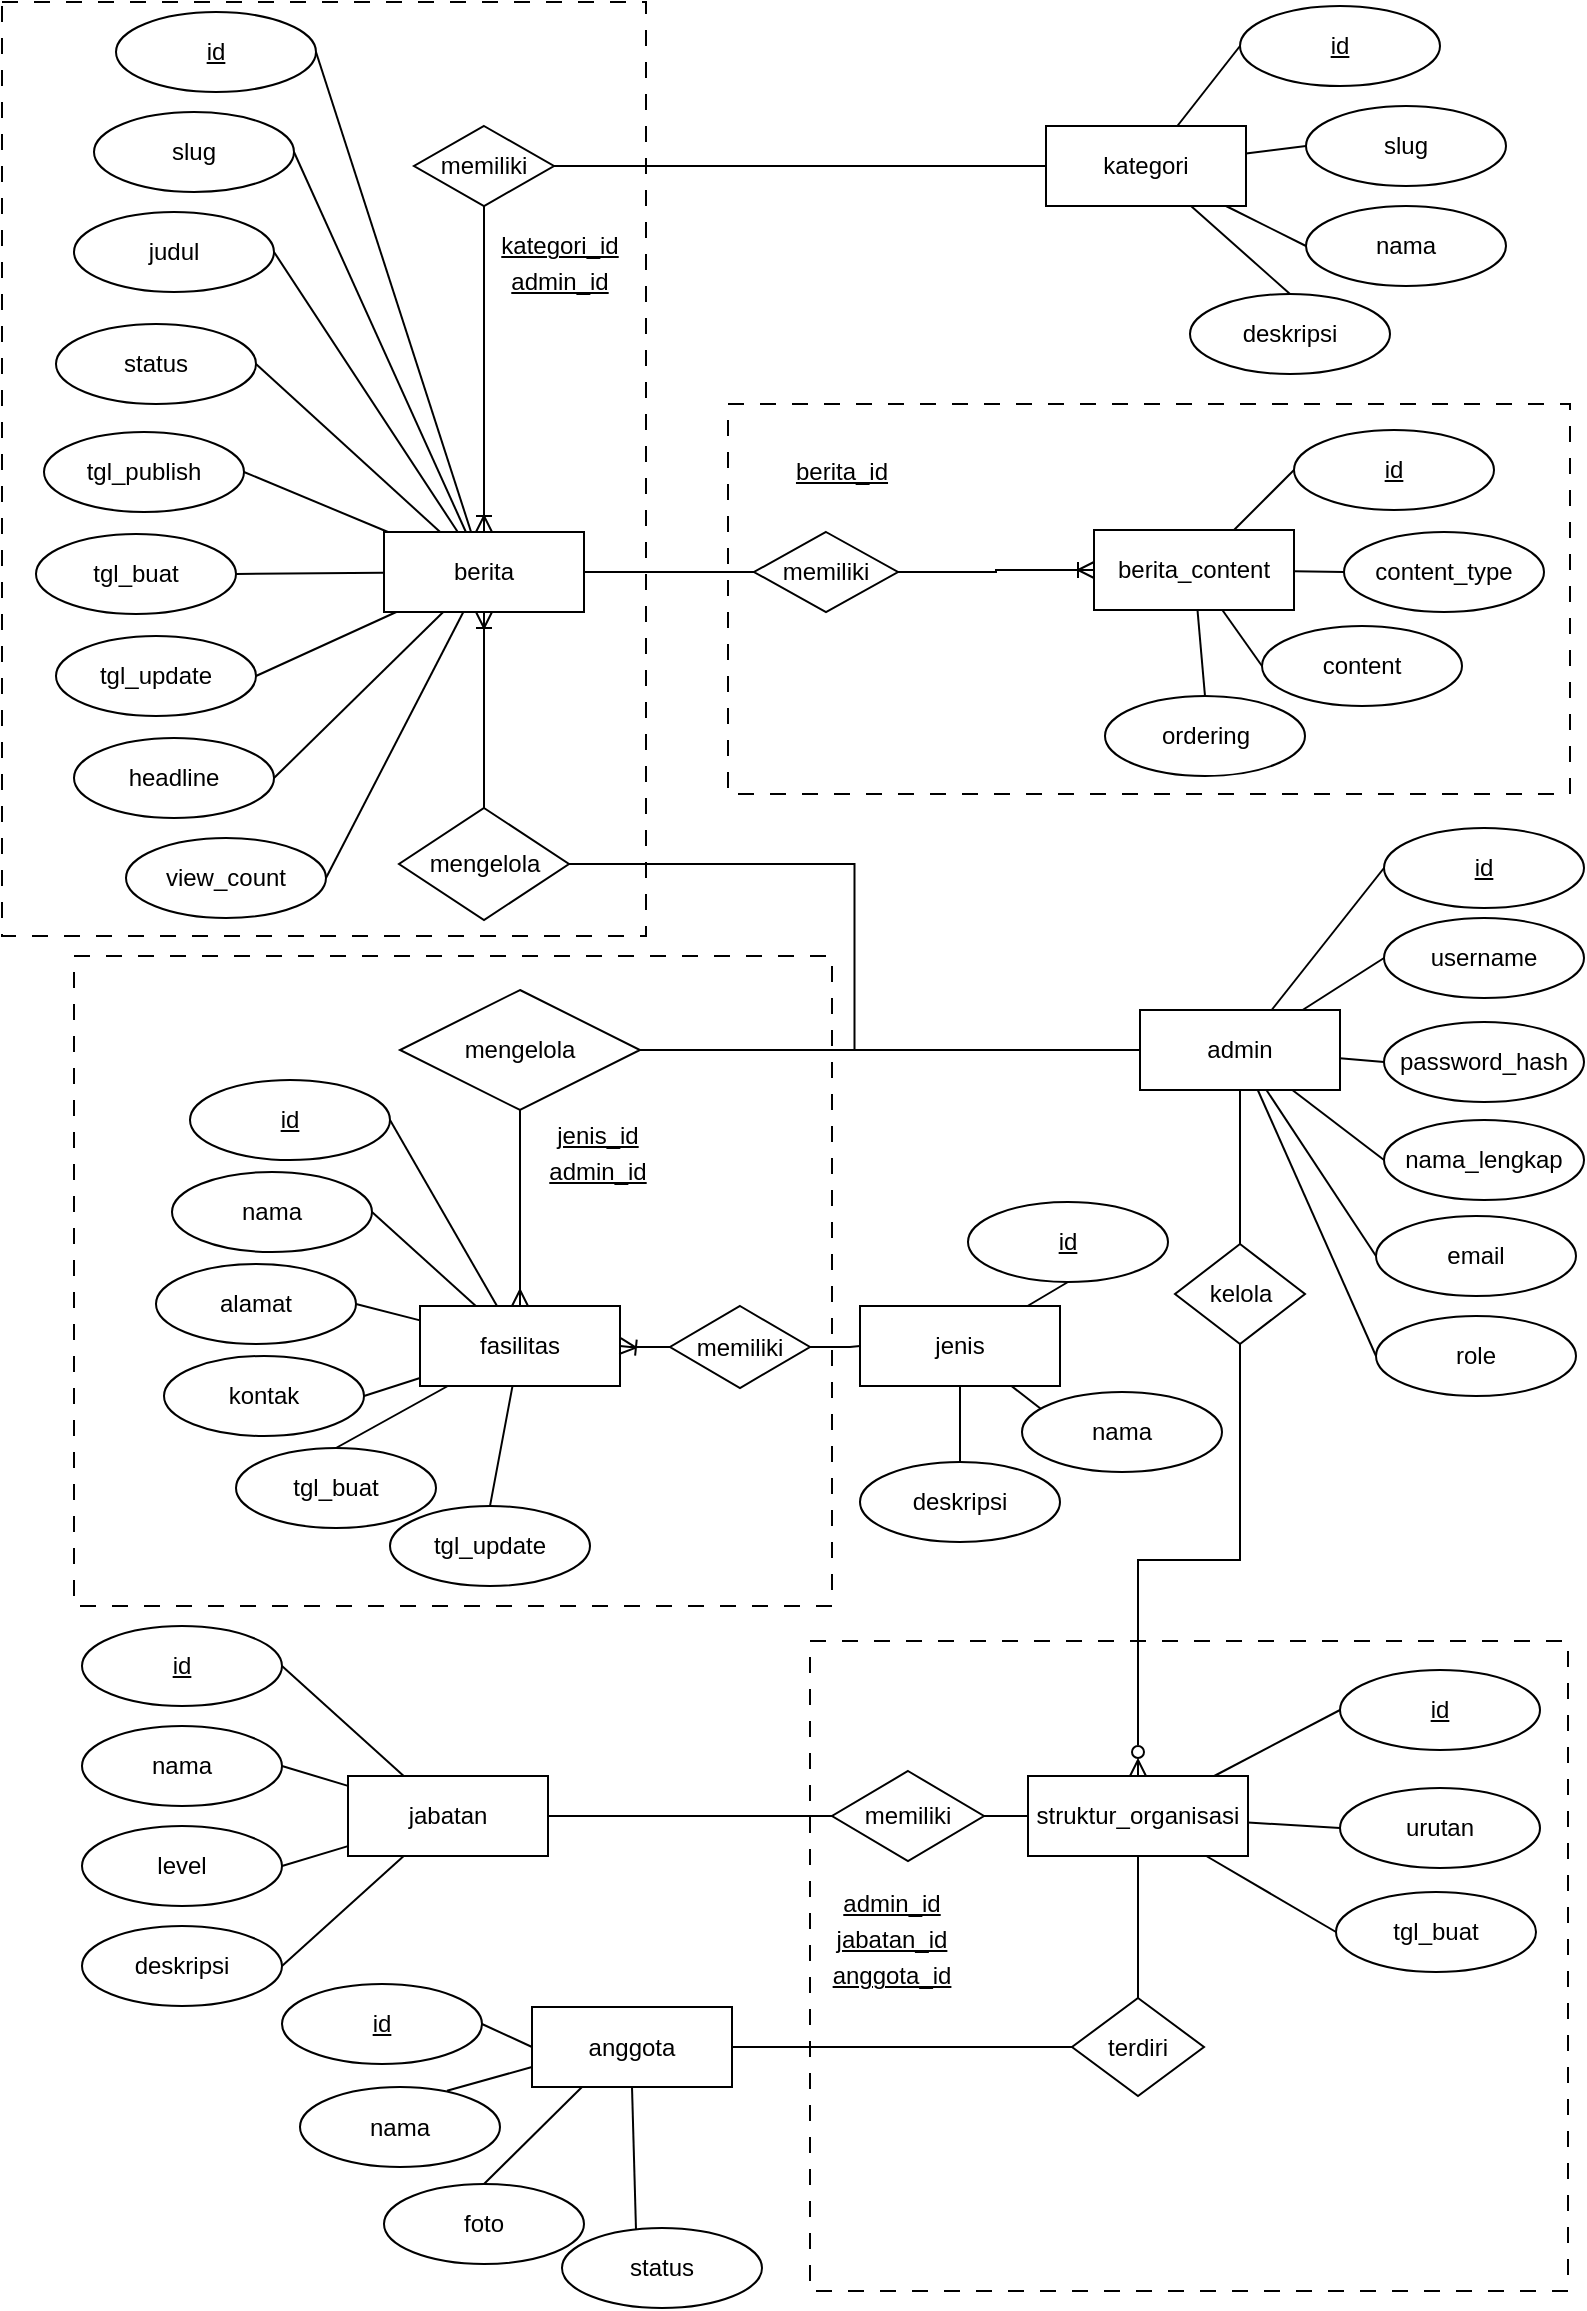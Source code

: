 <mxfile version="27.0.9" pages="2">
  <diagram name="Page-1" id="HfqJbh7zTrc97iKDITrh">
    <mxGraphModel dx="1310" dy="1110" grid="0" gridSize="10" guides="1" tooltips="1" connect="1" arrows="1" fold="1" page="1" pageScale="1" pageWidth="827" pageHeight="1169" math="0" shadow="0">
      <root>
        <mxCell id="0" />
        <mxCell id="1" parent="0" />
        <mxCell id="0Z9eyjkZS2GfB7_4EWgR-13" value="" style="rounded=0;whiteSpace=wrap;html=1;fillColor=none;dashed=1;dashPattern=8 8;" parent="1" vertex="1">
          <mxGeometry x="430" y="828.5" width="379" height="325" as="geometry" />
        </mxCell>
        <mxCell id="0Z9eyjkZS2GfB7_4EWgR-7" value="" style="rounded=0;whiteSpace=wrap;html=1;fillColor=none;dashed=1;dashPattern=8 8;" parent="1" vertex="1">
          <mxGeometry x="62" y="486" width="379" height="325" as="geometry" />
        </mxCell>
        <mxCell id="0Z9eyjkZS2GfB7_4EWgR-5" value="" style="rounded=0;whiteSpace=wrap;html=1;fillColor=none;dashed=1;dashPattern=8 8;" parent="1" vertex="1">
          <mxGeometry x="389" y="210" width="421" height="195" as="geometry" />
        </mxCell>
        <mxCell id="0Z9eyjkZS2GfB7_4EWgR-2" value="" style="rounded=0;whiteSpace=wrap;html=1;fillColor=none;dashed=1;dashPattern=8 8;" parent="1" vertex="1">
          <mxGeometry x="26" y="9" width="322" height="467" as="geometry" />
        </mxCell>
        <mxCell id="LQWxjqNii8tepJukqKg5-156" style="edgeStyle=orthogonalEdgeStyle;rounded=0;orthogonalLoop=1;jettySize=auto;html=1;entryX=0;entryY=0.5;entryDx=0;entryDy=0;endArrow=none;endFill=0;startFill=0;" parent="1" source="LQWxjqNii8tepJukqKg5-158" target="LQWxjqNii8tepJukqKg5-1" edge="1">
          <mxGeometry relative="1" as="geometry">
            <mxPoint x="430" y="703" as="targetPoint" />
          </mxGeometry>
        </mxCell>
        <mxCell id="LQWxjqNii8tepJukqKg5-18" style="rounded=0;orthogonalLoop=1;jettySize=auto;html=1;entryX=0;entryY=0.5;entryDx=0;entryDy=0;endArrow=none;startFill=0;" parent="1" source="LQWxjqNii8tepJukqKg5-1" target="LQWxjqNii8tepJukqKg5-11" edge="1">
          <mxGeometry relative="1" as="geometry" />
        </mxCell>
        <mxCell id="LQWxjqNii8tepJukqKg5-19" style="rounded=0;orthogonalLoop=1;jettySize=auto;html=1;entryX=0;entryY=0.5;entryDx=0;entryDy=0;endArrow=none;startFill=0;" parent="1" source="LQWxjqNii8tepJukqKg5-1" target="LQWxjqNii8tepJukqKg5-13" edge="1">
          <mxGeometry relative="1" as="geometry" />
        </mxCell>
        <mxCell id="LQWxjqNii8tepJukqKg5-21" style="rounded=0;orthogonalLoop=1;jettySize=auto;html=1;entryX=0;entryY=0.5;entryDx=0;entryDy=0;endArrow=none;startFill=0;" parent="1" source="LQWxjqNii8tepJukqKg5-1" target="LQWxjqNii8tepJukqKg5-14" edge="1">
          <mxGeometry relative="1" as="geometry" />
        </mxCell>
        <mxCell id="LQWxjqNii8tepJukqKg5-22" style="rounded=0;orthogonalLoop=1;jettySize=auto;html=1;entryX=0;entryY=0.5;entryDx=0;entryDy=0;endArrow=none;startFill=0;" parent="1" source="LQWxjqNii8tepJukqKg5-1" target="LQWxjqNii8tepJukqKg5-15" edge="1">
          <mxGeometry relative="1" as="geometry" />
        </mxCell>
        <mxCell id="LQWxjqNii8tepJukqKg5-23" style="rounded=0;orthogonalLoop=1;jettySize=auto;html=1;entryX=0;entryY=0.5;entryDx=0;entryDy=0;endArrow=none;startFill=0;" parent="1" source="LQWxjqNii8tepJukqKg5-1" target="LQWxjqNii8tepJukqKg5-16" edge="1">
          <mxGeometry relative="1" as="geometry" />
        </mxCell>
        <mxCell id="LQWxjqNii8tepJukqKg5-24" style="rounded=0;orthogonalLoop=1;jettySize=auto;html=1;entryX=0;entryY=0.5;entryDx=0;entryDy=0;endArrow=none;startFill=0;" parent="1" source="LQWxjqNii8tepJukqKg5-1" target="LQWxjqNii8tepJukqKg5-17" edge="1">
          <mxGeometry relative="1" as="geometry" />
        </mxCell>
        <mxCell id="LQWxjqNii8tepJukqKg5-1" value="admin" style="whiteSpace=wrap;html=1;align=center;" parent="1" vertex="1">
          <mxGeometry x="595" y="513" width="100" height="40" as="geometry" />
        </mxCell>
        <mxCell id="LQWxjqNii8tepJukqKg5-31" style="rounded=0;orthogonalLoop=1;jettySize=auto;html=1;entryX=1;entryY=0.5;entryDx=0;entryDy=0;endArrow=none;startFill=0;exitX=0;exitY=0.5;exitDx=0;exitDy=0;" parent="1" source="LQWxjqNii8tepJukqKg5-2" target="LQWxjqNii8tepJukqKg5-25" edge="1">
          <mxGeometry relative="1" as="geometry">
            <mxPoint x="393.308" y="1025" as="sourcePoint" />
          </mxGeometry>
        </mxCell>
        <mxCell id="LQWxjqNii8tepJukqKg5-32" style="rounded=0;orthogonalLoop=1;jettySize=auto;html=1;endArrow=none;startFill=0;exitX=0;exitY=0.75;exitDx=0;exitDy=0;entryX=0.735;entryY=0.046;entryDx=0;entryDy=0;entryPerimeter=0;" parent="1" source="LQWxjqNii8tepJukqKg5-2" target="LQWxjqNii8tepJukqKg5-26" edge="1">
          <mxGeometry relative="1" as="geometry">
            <mxPoint x="375" y="1038.902" as="sourcePoint" />
            <mxPoint x="284" y="1074" as="targetPoint" />
          </mxGeometry>
        </mxCell>
        <mxCell id="LQWxjqNii8tepJukqKg5-34" style="rounded=0;orthogonalLoop=1;jettySize=auto;html=1;entryX=0.37;entryY=0.021;entryDx=0;entryDy=0;endArrow=none;startFill=0;exitX=0.5;exitY=1;exitDx=0;exitDy=0;entryPerimeter=0;" parent="1" source="LQWxjqNii8tepJukqKg5-2" target="LQWxjqNii8tepJukqKg5-28" edge="1">
          <mxGeometry relative="1" as="geometry">
            <mxPoint x="399.483" y="1065" as="sourcePoint" />
          </mxGeometry>
        </mxCell>
        <mxCell id="LQWxjqNii8tepJukqKg5-167" style="rounded=0;orthogonalLoop=1;jettySize=auto;html=1;entryX=0.5;entryY=0;entryDx=0;entryDy=0;endArrow=none;startFill=0;exitX=0.25;exitY=1;exitDx=0;exitDy=0;" parent="1" source="LQWxjqNii8tepJukqKg5-2" target="LQWxjqNii8tepJukqKg5-27" edge="1">
          <mxGeometry relative="1" as="geometry" />
        </mxCell>
        <mxCell id="LQWxjqNii8tepJukqKg5-2" value="anggota" style="whiteSpace=wrap;html=1;align=center;" parent="1" vertex="1">
          <mxGeometry x="291" y="1011.5" width="100" height="40" as="geometry" />
        </mxCell>
        <mxCell id="LQWxjqNii8tepJukqKg5-47" style="rounded=0;orthogonalLoop=1;jettySize=auto;html=1;entryX=1;entryY=0.5;entryDx=0;entryDy=0;endArrow=none;startFill=0;" parent="1" source="LQWxjqNii8tepJukqKg5-3" target="LQWxjqNii8tepJukqKg5-35" edge="1">
          <mxGeometry relative="1" as="geometry" />
        </mxCell>
        <mxCell id="LQWxjqNii8tepJukqKg5-48" style="rounded=0;orthogonalLoop=1;jettySize=auto;html=1;entryX=1;entryY=0.5;entryDx=0;entryDy=0;endArrow=none;startFill=0;" parent="1" source="LQWxjqNii8tepJukqKg5-3" target="LQWxjqNii8tepJukqKg5-36" edge="1">
          <mxGeometry relative="1" as="geometry" />
        </mxCell>
        <mxCell id="LQWxjqNii8tepJukqKg5-49" style="rounded=0;orthogonalLoop=1;jettySize=auto;html=1;entryX=1;entryY=0.5;entryDx=0;entryDy=0;endArrow=none;startFill=0;" parent="1" source="LQWxjqNii8tepJukqKg5-3" target="LQWxjqNii8tepJukqKg5-37" edge="1">
          <mxGeometry relative="1" as="geometry" />
        </mxCell>
        <mxCell id="LQWxjqNii8tepJukqKg5-52" style="rounded=0;orthogonalLoop=1;jettySize=auto;html=1;entryX=1;entryY=0.5;entryDx=0;entryDy=0;endArrow=none;startFill=0;" parent="1" source="LQWxjqNii8tepJukqKg5-3" target="LQWxjqNii8tepJukqKg5-40" edge="1">
          <mxGeometry relative="1" as="geometry" />
        </mxCell>
        <mxCell id="LQWxjqNii8tepJukqKg5-53" style="rounded=0;orthogonalLoop=1;jettySize=auto;html=1;entryX=1;entryY=0.5;entryDx=0;entryDy=0;endArrow=none;startFill=0;" parent="1" source="LQWxjqNii8tepJukqKg5-3" target="LQWxjqNii8tepJukqKg5-41" edge="1">
          <mxGeometry relative="1" as="geometry" />
        </mxCell>
        <mxCell id="LQWxjqNii8tepJukqKg5-54" style="rounded=0;orthogonalLoop=1;jettySize=auto;html=1;entryX=1;entryY=0.5;entryDx=0;entryDy=0;endArrow=none;startFill=0;" parent="1" source="LQWxjqNii8tepJukqKg5-3" target="LQWxjqNii8tepJukqKg5-42" edge="1">
          <mxGeometry relative="1" as="geometry" />
        </mxCell>
        <mxCell id="LQWxjqNii8tepJukqKg5-55" style="rounded=0;orthogonalLoop=1;jettySize=auto;html=1;entryX=1;entryY=0.5;entryDx=0;entryDy=0;endArrow=none;startFill=0;" parent="1" source="LQWxjqNii8tepJukqKg5-3" target="LQWxjqNii8tepJukqKg5-43" edge="1">
          <mxGeometry relative="1" as="geometry" />
        </mxCell>
        <mxCell id="LQWxjqNii8tepJukqKg5-56" style="rounded=0;orthogonalLoop=1;jettySize=auto;html=1;entryX=1;entryY=0.5;entryDx=0;entryDy=0;endArrow=none;startFill=0;" parent="1" source="LQWxjqNii8tepJukqKg5-3" target="LQWxjqNii8tepJukqKg5-44" edge="1">
          <mxGeometry relative="1" as="geometry" />
        </mxCell>
        <mxCell id="LQWxjqNii8tepJukqKg5-57" style="rounded=0;orthogonalLoop=1;jettySize=auto;html=1;entryX=1;entryY=0.5;entryDx=0;entryDy=0;endArrow=none;startFill=0;" parent="1" source="LQWxjqNii8tepJukqKg5-3" target="LQWxjqNii8tepJukqKg5-45" edge="1">
          <mxGeometry relative="1" as="geometry" />
        </mxCell>
        <mxCell id="LQWxjqNii8tepJukqKg5-134" style="edgeStyle=orthogonalEdgeStyle;rounded=0;orthogonalLoop=1;jettySize=auto;html=1;entryX=0;entryY=0.5;entryDx=0;entryDy=0;startArrow=none;startFill=0;endArrow=none;" parent="1" source="LQWxjqNii8tepJukqKg5-3" target="LQWxjqNii8tepJukqKg5-133" edge="1">
          <mxGeometry relative="1" as="geometry" />
        </mxCell>
        <mxCell id="LQWxjqNii8tepJukqKg5-3" value="berita" style="whiteSpace=wrap;html=1;align=center;" parent="1" vertex="1">
          <mxGeometry x="217" y="274" width="100" height="40" as="geometry" />
        </mxCell>
        <mxCell id="LQWxjqNii8tepJukqKg5-63" style="rounded=0;orthogonalLoop=1;jettySize=auto;html=1;entryX=0;entryY=0.5;entryDx=0;entryDy=0;endArrow=none;startFill=0;" parent="1" source="LQWxjqNii8tepJukqKg5-4" target="LQWxjqNii8tepJukqKg5-58" edge="1">
          <mxGeometry relative="1" as="geometry" />
        </mxCell>
        <mxCell id="LQWxjqNii8tepJukqKg5-65" style="rounded=0;orthogonalLoop=1;jettySize=auto;html=1;entryX=0;entryY=0.5;entryDx=0;entryDy=0;endArrow=none;startFill=0;" parent="1" source="LQWxjqNii8tepJukqKg5-4" target="LQWxjqNii8tepJukqKg5-60" edge="1">
          <mxGeometry relative="1" as="geometry" />
        </mxCell>
        <mxCell id="LQWxjqNii8tepJukqKg5-66" style="rounded=0;orthogonalLoop=1;jettySize=auto;html=1;entryX=0;entryY=0.5;entryDx=0;entryDy=0;endArrow=none;startFill=0;" parent="1" source="LQWxjqNii8tepJukqKg5-4" target="LQWxjqNii8tepJukqKg5-61" edge="1">
          <mxGeometry relative="1" as="geometry" />
        </mxCell>
        <mxCell id="LQWxjqNii8tepJukqKg5-67" style="rounded=0;orthogonalLoop=1;jettySize=auto;html=1;entryX=0.5;entryY=0;entryDx=0;entryDy=0;endArrow=none;startFill=0;" parent="1" source="LQWxjqNii8tepJukqKg5-4" target="LQWxjqNii8tepJukqKg5-62" edge="1">
          <mxGeometry relative="1" as="geometry" />
        </mxCell>
        <mxCell id="LQWxjqNii8tepJukqKg5-4" value="berita_content" style="whiteSpace=wrap;html=1;align=center;" parent="1" vertex="1">
          <mxGeometry x="572" y="273" width="100" height="40" as="geometry" />
        </mxCell>
        <mxCell id="LQWxjqNii8tepJukqKg5-102" style="rounded=0;orthogonalLoop=1;jettySize=auto;html=1;entryX=1;entryY=0.5;entryDx=0;entryDy=0;endArrow=none;startFill=0;" parent="1" source="LQWxjqNii8tepJukqKg5-5" target="LQWxjqNii8tepJukqKg5-69" edge="1">
          <mxGeometry relative="1" as="geometry" />
        </mxCell>
        <mxCell id="LQWxjqNii8tepJukqKg5-103" style="rounded=0;orthogonalLoop=1;jettySize=auto;html=1;entryX=1;entryY=0.5;entryDx=0;entryDy=0;endArrow=none;startFill=0;" parent="1" source="LQWxjqNii8tepJukqKg5-5" target="LQWxjqNii8tepJukqKg5-70" edge="1">
          <mxGeometry relative="1" as="geometry" />
        </mxCell>
        <mxCell id="LQWxjqNii8tepJukqKg5-105" style="rounded=0;orthogonalLoop=1;jettySize=auto;html=1;entryX=1;entryY=0.5;entryDx=0;entryDy=0;endArrow=none;startFill=0;" parent="1" source="LQWxjqNii8tepJukqKg5-5" target="LQWxjqNii8tepJukqKg5-72" edge="1">
          <mxGeometry relative="1" as="geometry" />
        </mxCell>
        <mxCell id="LQWxjqNii8tepJukqKg5-106" style="rounded=0;orthogonalLoop=1;jettySize=auto;html=1;entryX=1;entryY=0.5;entryDx=0;entryDy=0;endArrow=none;startFill=0;" parent="1" source="LQWxjqNii8tepJukqKg5-5" target="LQWxjqNii8tepJukqKg5-73" edge="1">
          <mxGeometry relative="1" as="geometry" />
        </mxCell>
        <mxCell id="LQWxjqNii8tepJukqKg5-108" style="rounded=0;orthogonalLoop=1;jettySize=auto;html=1;entryX=0.5;entryY=0;entryDx=0;entryDy=0;endArrow=none;startFill=0;" parent="1" source="LQWxjqNii8tepJukqKg5-5" target="LQWxjqNii8tepJukqKg5-75" edge="1">
          <mxGeometry relative="1" as="geometry" />
        </mxCell>
        <mxCell id="LQWxjqNii8tepJukqKg5-109" style="rounded=0;orthogonalLoop=1;jettySize=auto;html=1;entryX=0.5;entryY=0;entryDx=0;entryDy=0;endArrow=none;startFill=0;" parent="1" source="LQWxjqNii8tepJukqKg5-5" target="LQWxjqNii8tepJukqKg5-76" edge="1">
          <mxGeometry relative="1" as="geometry" />
        </mxCell>
        <mxCell id="LQWxjqNii8tepJukqKg5-5" value="fasilitas" style="whiteSpace=wrap;html=1;align=center;" parent="1" vertex="1">
          <mxGeometry x="235" y="661" width="100" height="40" as="geometry" />
        </mxCell>
        <mxCell id="LQWxjqNii8tepJukqKg5-110" style="rounded=0;orthogonalLoop=1;jettySize=auto;html=1;entryX=1;entryY=0.5;entryDx=0;entryDy=0;endArrow=none;startFill=0;" parent="1" source="LQWxjqNii8tepJukqKg5-6" target="LQWxjqNii8tepJukqKg5-77" edge="1">
          <mxGeometry relative="1" as="geometry" />
        </mxCell>
        <mxCell id="LQWxjqNii8tepJukqKg5-111" style="rounded=0;orthogonalLoop=1;jettySize=auto;html=1;entryX=1;entryY=0.5;entryDx=0;entryDy=0;endArrow=none;startFill=0;" parent="1" source="LQWxjqNii8tepJukqKg5-6" target="LQWxjqNii8tepJukqKg5-78" edge="1">
          <mxGeometry relative="1" as="geometry" />
        </mxCell>
        <mxCell id="LQWxjqNii8tepJukqKg5-112" style="rounded=0;orthogonalLoop=1;jettySize=auto;html=1;entryX=1;entryY=0.5;entryDx=0;entryDy=0;endArrow=none;startFill=0;" parent="1" source="LQWxjqNii8tepJukqKg5-6" target="LQWxjqNii8tepJukqKg5-79" edge="1">
          <mxGeometry relative="1" as="geometry" />
        </mxCell>
        <mxCell id="LQWxjqNii8tepJukqKg5-113" style="rounded=0;orthogonalLoop=1;jettySize=auto;html=1;entryX=1;entryY=0.5;entryDx=0;entryDy=0;endArrow=none;startFill=0;" parent="1" source="LQWxjqNii8tepJukqKg5-6" target="LQWxjqNii8tepJukqKg5-80" edge="1">
          <mxGeometry relative="1" as="geometry" />
        </mxCell>
        <mxCell id="LQWxjqNii8tepJukqKg5-6" value="jabatan" style="whiteSpace=wrap;html=1;align=center;" parent="1" vertex="1">
          <mxGeometry x="199" y="896" width="100" height="40" as="geometry" />
        </mxCell>
        <mxCell id="LQWxjqNii8tepJukqKg5-114" style="rounded=0;orthogonalLoop=1;jettySize=auto;html=1;entryX=0.5;entryY=1;entryDx=0;entryDy=0;endArrow=none;startFill=0;" parent="1" source="LQWxjqNii8tepJukqKg5-7" target="LQWxjqNii8tepJukqKg5-85" edge="1">
          <mxGeometry relative="1" as="geometry" />
        </mxCell>
        <mxCell id="LQWxjqNii8tepJukqKg5-115" style="rounded=0;orthogonalLoop=1;jettySize=auto;html=1;entryX=0.5;entryY=1;entryDx=0;entryDy=0;endArrow=none;startFill=0;" parent="1" source="LQWxjqNii8tepJukqKg5-7" target="LQWxjqNii8tepJukqKg5-86" edge="1">
          <mxGeometry relative="1" as="geometry" />
        </mxCell>
        <mxCell id="LQWxjqNii8tepJukqKg5-116" style="rounded=0;orthogonalLoop=1;jettySize=auto;html=1;entryX=0.5;entryY=0;entryDx=0;entryDy=0;endArrow=none;startFill=0;" parent="1" source="LQWxjqNii8tepJukqKg5-7" target="LQWxjqNii8tepJukqKg5-87" edge="1">
          <mxGeometry relative="1" as="geometry" />
        </mxCell>
        <mxCell id="LQWxjqNii8tepJukqKg5-7" value="jenis" style="whiteSpace=wrap;html=1;align=center;" parent="1" vertex="1">
          <mxGeometry x="455" y="661" width="100" height="40" as="geometry" />
        </mxCell>
        <mxCell id="LQWxjqNii8tepJukqKg5-118" style="rounded=0;orthogonalLoop=1;jettySize=auto;html=1;entryX=0;entryY=0.5;entryDx=0;entryDy=0;endArrow=none;startFill=0;" parent="1" source="LQWxjqNii8tepJukqKg5-8" target="LQWxjqNii8tepJukqKg5-90" edge="1">
          <mxGeometry relative="1" as="geometry" />
        </mxCell>
        <mxCell id="LQWxjqNii8tepJukqKg5-120" style="rounded=0;orthogonalLoop=1;jettySize=auto;html=1;entryX=0;entryY=0.5;entryDx=0;entryDy=0;endArrow=none;startFill=0;" parent="1" source="LQWxjqNii8tepJukqKg5-8" target="LQWxjqNii8tepJukqKg5-92" edge="1">
          <mxGeometry relative="1" as="geometry" />
        </mxCell>
        <mxCell id="LQWxjqNii8tepJukqKg5-121" style="rounded=0;orthogonalLoop=1;jettySize=auto;html=1;entryX=0.5;entryY=0;entryDx=0;entryDy=0;endArrow=none;startFill=0;" parent="1" source="LQWxjqNii8tepJukqKg5-8" target="LQWxjqNii8tepJukqKg5-93" edge="1">
          <mxGeometry relative="1" as="geometry" />
        </mxCell>
        <mxCell id="LQWxjqNii8tepJukqKg5-8" value="kategori" style="whiteSpace=wrap;html=1;align=center;" parent="1" vertex="1">
          <mxGeometry x="548" y="71" width="100" height="40" as="geometry" />
        </mxCell>
        <mxCell id="LQWxjqNii8tepJukqKg5-122" style="rounded=0;orthogonalLoop=1;jettySize=auto;html=1;entryX=0;entryY=0.5;entryDx=0;entryDy=0;endArrow=none;startFill=0;" parent="1" source="LQWxjqNii8tepJukqKg5-9" target="LQWxjqNii8tepJukqKg5-96" edge="1">
          <mxGeometry relative="1" as="geometry" />
        </mxCell>
        <mxCell id="LQWxjqNii8tepJukqKg5-126" style="rounded=0;orthogonalLoop=1;jettySize=auto;html=1;entryX=0;entryY=0.5;entryDx=0;entryDy=0;endArrow=none;startFill=0;" parent="1" source="LQWxjqNii8tepJukqKg5-9" target="LQWxjqNii8tepJukqKg5-100" edge="1">
          <mxGeometry relative="1" as="geometry" />
        </mxCell>
        <mxCell id="LQWxjqNii8tepJukqKg5-127" style="rounded=0;orthogonalLoop=1;jettySize=auto;html=1;entryX=0;entryY=0.5;entryDx=0;entryDy=0;endArrow=none;startFill=0;" parent="1" source="LQWxjqNii8tepJukqKg5-9" target="LQWxjqNii8tepJukqKg5-101" edge="1">
          <mxGeometry relative="1" as="geometry" />
        </mxCell>
        <mxCell id="LQWxjqNii8tepJukqKg5-9" value="struktur_organisasi" style="whiteSpace=wrap;html=1;align=center;" parent="1" vertex="1">
          <mxGeometry x="539" y="896" width="110" height="40" as="geometry" />
        </mxCell>
        <mxCell id="LQWxjqNii8tepJukqKg5-11" value="id" style="ellipse;whiteSpace=wrap;html=1;align=center;fontStyle=4;" parent="1" vertex="1">
          <mxGeometry x="717" y="422" width="100" height="40" as="geometry" />
        </mxCell>
        <mxCell id="LQWxjqNii8tepJukqKg5-13" value="username" style="ellipse;whiteSpace=wrap;html=1;align=center;" parent="1" vertex="1">
          <mxGeometry x="717" y="467" width="100" height="40" as="geometry" />
        </mxCell>
        <mxCell id="LQWxjqNii8tepJukqKg5-14" value="password_hash" style="ellipse;whiteSpace=wrap;html=1;align=center;" parent="1" vertex="1">
          <mxGeometry x="717" y="519" width="100" height="40" as="geometry" />
        </mxCell>
        <mxCell id="LQWxjqNii8tepJukqKg5-15" value="nama_lengkap" style="ellipse;whiteSpace=wrap;html=1;align=center;" parent="1" vertex="1">
          <mxGeometry x="717" y="568" width="100" height="40" as="geometry" />
        </mxCell>
        <mxCell id="LQWxjqNii8tepJukqKg5-16" value="email" style="ellipse;whiteSpace=wrap;html=1;align=center;" parent="1" vertex="1">
          <mxGeometry x="713" y="616" width="100" height="40" as="geometry" />
        </mxCell>
        <mxCell id="LQWxjqNii8tepJukqKg5-17" value="role" style="ellipse;whiteSpace=wrap;html=1;align=center;" parent="1" vertex="1">
          <mxGeometry x="713" y="666" width="100" height="40" as="geometry" />
        </mxCell>
        <mxCell id="LQWxjqNii8tepJukqKg5-25" value="id" style="ellipse;whiteSpace=wrap;html=1;align=center;fontStyle=4;" parent="1" vertex="1">
          <mxGeometry x="166" y="1000" width="100" height="40" as="geometry" />
        </mxCell>
        <mxCell id="LQWxjqNii8tepJukqKg5-26" value="nama" style="ellipse;whiteSpace=wrap;html=1;align=center;" parent="1" vertex="1">
          <mxGeometry x="175" y="1051.5" width="100" height="40" as="geometry" />
        </mxCell>
        <mxCell id="LQWxjqNii8tepJukqKg5-27" value="foto" style="ellipse;whiteSpace=wrap;html=1;align=center;" parent="1" vertex="1">
          <mxGeometry x="217" y="1100" width="100" height="40" as="geometry" />
        </mxCell>
        <mxCell id="LQWxjqNii8tepJukqKg5-28" value="status" style="ellipse;whiteSpace=wrap;html=1;align=center;" parent="1" vertex="1">
          <mxGeometry x="306" y="1122" width="100" height="40" as="geometry" />
        </mxCell>
        <mxCell id="LQWxjqNii8tepJukqKg5-35" value="id" style="ellipse;whiteSpace=wrap;html=1;align=center;fontStyle=4;" parent="1" vertex="1">
          <mxGeometry x="83" y="14" width="100" height="40" as="geometry" />
        </mxCell>
        <mxCell id="LQWxjqNii8tepJukqKg5-36" value="slug" style="ellipse;whiteSpace=wrap;html=1;align=center;" parent="1" vertex="1">
          <mxGeometry x="72" y="64" width="100" height="40" as="geometry" />
        </mxCell>
        <mxCell id="LQWxjqNii8tepJukqKg5-37" value="judul" style="ellipse;whiteSpace=wrap;html=1;align=center;" parent="1" vertex="1">
          <mxGeometry x="62" y="114" width="100" height="40" as="geometry" />
        </mxCell>
        <mxCell id="LQWxjqNii8tepJukqKg5-40" value="status" style="ellipse;whiteSpace=wrap;html=1;align=center;" parent="1" vertex="1">
          <mxGeometry x="53" y="170" width="100" height="40" as="geometry" />
        </mxCell>
        <mxCell id="LQWxjqNii8tepJukqKg5-41" value="tgl_publish" style="ellipse;whiteSpace=wrap;html=1;align=center;" parent="1" vertex="1">
          <mxGeometry x="47" y="224" width="100" height="40" as="geometry" />
        </mxCell>
        <mxCell id="LQWxjqNii8tepJukqKg5-42" value="tgl_buat" style="ellipse;whiteSpace=wrap;html=1;align=center;" parent="1" vertex="1">
          <mxGeometry x="43" y="275" width="100" height="40" as="geometry" />
        </mxCell>
        <mxCell id="LQWxjqNii8tepJukqKg5-43" value="tgl_update" style="ellipse;whiteSpace=wrap;html=1;align=center;" parent="1" vertex="1">
          <mxGeometry x="53" y="326" width="100" height="40" as="geometry" />
        </mxCell>
        <mxCell id="LQWxjqNii8tepJukqKg5-44" value="headline" style="ellipse;whiteSpace=wrap;html=1;align=center;" parent="1" vertex="1">
          <mxGeometry x="62" y="377" width="100" height="40" as="geometry" />
        </mxCell>
        <mxCell id="LQWxjqNii8tepJukqKg5-45" value="view_count" style="ellipse;whiteSpace=wrap;html=1;align=center;" parent="1" vertex="1">
          <mxGeometry x="88" y="427" width="100" height="40" as="geometry" />
        </mxCell>
        <mxCell id="LQWxjqNii8tepJukqKg5-58" value="id" style="ellipse;whiteSpace=wrap;html=1;align=center;fontStyle=4;" parent="1" vertex="1">
          <mxGeometry x="672" y="223" width="100" height="40" as="geometry" />
        </mxCell>
        <mxCell id="LQWxjqNii8tepJukqKg5-60" value="content_type" style="ellipse;whiteSpace=wrap;html=1;align=center;" parent="1" vertex="1">
          <mxGeometry x="697" y="274" width="100" height="40" as="geometry" />
        </mxCell>
        <mxCell id="LQWxjqNii8tepJukqKg5-61" value="content" style="ellipse;whiteSpace=wrap;html=1;align=center;" parent="1" vertex="1">
          <mxGeometry x="656" y="321" width="100" height="40" as="geometry" />
        </mxCell>
        <mxCell id="LQWxjqNii8tepJukqKg5-62" value="ordering" style="ellipse;whiteSpace=wrap;html=1;align=center;" parent="1" vertex="1">
          <mxGeometry x="577.5" y="356" width="100" height="40" as="geometry" />
        </mxCell>
        <mxCell id="LQWxjqNii8tepJukqKg5-69" value="id" style="ellipse;whiteSpace=wrap;html=1;align=center;fontStyle=4;" parent="1" vertex="1">
          <mxGeometry x="120" y="548" width="100" height="40" as="geometry" />
        </mxCell>
        <mxCell id="LQWxjqNii8tepJukqKg5-70" value="nama" style="ellipse;whiteSpace=wrap;html=1;align=center;" parent="1" vertex="1">
          <mxGeometry x="111" y="594" width="100" height="40" as="geometry" />
        </mxCell>
        <mxCell id="LQWxjqNii8tepJukqKg5-72" value="alamat" style="ellipse;whiteSpace=wrap;html=1;align=center;" parent="1" vertex="1">
          <mxGeometry x="103" y="640" width="100" height="40" as="geometry" />
        </mxCell>
        <mxCell id="LQWxjqNii8tepJukqKg5-73" value="kontak" style="ellipse;whiteSpace=wrap;html=1;align=center;" parent="1" vertex="1">
          <mxGeometry x="107" y="686" width="100" height="40" as="geometry" />
        </mxCell>
        <mxCell id="LQWxjqNii8tepJukqKg5-75" value="tgl_buat" style="ellipse;whiteSpace=wrap;html=1;align=center;" parent="1" vertex="1">
          <mxGeometry x="143" y="732" width="100" height="40" as="geometry" />
        </mxCell>
        <mxCell id="LQWxjqNii8tepJukqKg5-76" value="tgl_update" style="ellipse;whiteSpace=wrap;html=1;align=center;" parent="1" vertex="1">
          <mxGeometry x="220" y="761" width="100" height="40" as="geometry" />
        </mxCell>
        <mxCell id="LQWxjqNii8tepJukqKg5-77" value="id" style="ellipse;whiteSpace=wrap;html=1;align=center;fontStyle=4;" parent="1" vertex="1">
          <mxGeometry x="66" y="821" width="100" height="40" as="geometry" />
        </mxCell>
        <mxCell id="LQWxjqNii8tepJukqKg5-78" value="nama" style="ellipse;whiteSpace=wrap;html=1;align=center;" parent="1" vertex="1">
          <mxGeometry x="66" y="871" width="100" height="40" as="geometry" />
        </mxCell>
        <mxCell id="LQWxjqNii8tepJukqKg5-79" value="level" style="ellipse;whiteSpace=wrap;html=1;align=center;" parent="1" vertex="1">
          <mxGeometry x="66" y="921" width="100" height="40" as="geometry" />
        </mxCell>
        <mxCell id="LQWxjqNii8tepJukqKg5-80" value="deskripsi" style="ellipse;whiteSpace=wrap;html=1;align=center;" parent="1" vertex="1">
          <mxGeometry x="66" y="971" width="100" height="40" as="geometry" />
        </mxCell>
        <mxCell id="LQWxjqNii8tepJukqKg5-85" value="id" style="ellipse;whiteSpace=wrap;html=1;align=center;fontStyle=4;" parent="1" vertex="1">
          <mxGeometry x="509" y="609" width="100" height="40" as="geometry" />
        </mxCell>
        <mxCell id="LQWxjqNii8tepJukqKg5-86" value="nama" style="ellipse;whiteSpace=wrap;html=1;align=center;" parent="1" vertex="1">
          <mxGeometry x="536" y="704" width="100" height="40" as="geometry" />
        </mxCell>
        <mxCell id="LQWxjqNii8tepJukqKg5-87" value="deskripsi" style="ellipse;whiteSpace=wrap;html=1;align=center;" parent="1" vertex="1">
          <mxGeometry x="455" y="739" width="100" height="40" as="geometry" />
        </mxCell>
        <mxCell id="LQWxjqNii8tepJukqKg5-90" value="id" style="ellipse;whiteSpace=wrap;html=1;align=center;fontStyle=4;" parent="1" vertex="1">
          <mxGeometry x="645" y="11" width="100" height="40" as="geometry" />
        </mxCell>
        <mxCell id="LQWxjqNii8tepJukqKg5-91" value="slug" style="ellipse;whiteSpace=wrap;html=1;align=center;" parent="1" vertex="1">
          <mxGeometry x="678" y="61" width="100" height="40" as="geometry" />
        </mxCell>
        <mxCell id="LQWxjqNii8tepJukqKg5-92" value="nama" style="ellipse;whiteSpace=wrap;html=1;align=center;" parent="1" vertex="1">
          <mxGeometry x="678" y="111" width="100" height="40" as="geometry" />
        </mxCell>
        <mxCell id="LQWxjqNii8tepJukqKg5-93" value="deskripsi" style="ellipse;whiteSpace=wrap;html=1;align=center;" parent="1" vertex="1">
          <mxGeometry x="620" y="155" width="100" height="40" as="geometry" />
        </mxCell>
        <mxCell id="LQWxjqNii8tepJukqKg5-96" value="id" style="ellipse;whiteSpace=wrap;html=1;align=center;fontStyle=4;" parent="1" vertex="1">
          <mxGeometry x="695" y="843" width="100" height="40" as="geometry" />
        </mxCell>
        <mxCell id="LQWxjqNii8tepJukqKg5-100" value="urutan" style="ellipse;whiteSpace=wrap;html=1;align=center;" parent="1" vertex="1">
          <mxGeometry x="695" y="902" width="100" height="40" as="geometry" />
        </mxCell>
        <mxCell id="LQWxjqNii8tepJukqKg5-101" value="tgl_buat" style="ellipse;whiteSpace=wrap;html=1;align=center;" parent="1" vertex="1">
          <mxGeometry x="693" y="954" width="100" height="40" as="geometry" />
        </mxCell>
        <mxCell id="LQWxjqNii8tepJukqKg5-119" style="rounded=0;orthogonalLoop=1;jettySize=auto;html=1;entryX=0;entryY=0.5;entryDx=0;entryDy=0;endArrow=none;startFill=0;" parent="1" source="LQWxjqNii8tepJukqKg5-8" target="LQWxjqNii8tepJukqKg5-91" edge="1">
          <mxGeometry relative="1" as="geometry" />
        </mxCell>
        <mxCell id="LQWxjqNii8tepJukqKg5-135" style="edgeStyle=orthogonalEdgeStyle;rounded=0;orthogonalLoop=1;jettySize=auto;html=1;entryX=0;entryY=0.5;entryDx=0;entryDy=0;endArrow=ERoneToMany;endFill=0;" parent="1" source="LQWxjqNii8tepJukqKg5-133" target="LQWxjqNii8tepJukqKg5-4" edge="1">
          <mxGeometry relative="1" as="geometry" />
        </mxCell>
        <mxCell id="LQWxjqNii8tepJukqKg5-133" value="memiliki" style="shape=rhombus;perimeter=rhombusPerimeter;whiteSpace=wrap;html=1;align=center;" parent="1" vertex="1">
          <mxGeometry x="402" y="274" width="72" height="40" as="geometry" />
        </mxCell>
        <mxCell id="LQWxjqNii8tepJukqKg5-137" style="edgeStyle=orthogonalEdgeStyle;rounded=0;orthogonalLoop=1;jettySize=auto;html=1;entryX=1;entryY=0.5;entryDx=0;entryDy=0;endArrow=ERoneToMany;endFill=0;" parent="1" source="LQWxjqNii8tepJukqKg5-136" target="LQWxjqNii8tepJukqKg5-5" edge="1">
          <mxGeometry relative="1" as="geometry" />
        </mxCell>
        <mxCell id="LQWxjqNii8tepJukqKg5-138" style="edgeStyle=orthogonalEdgeStyle;rounded=0;orthogonalLoop=1;jettySize=auto;html=1;entryX=0;entryY=0.5;entryDx=0;entryDy=0;endArrow=none;endFill=0;startFill=0;" parent="1" source="LQWxjqNii8tepJukqKg5-136" target="LQWxjqNii8tepJukqKg5-7" edge="1">
          <mxGeometry relative="1" as="geometry" />
        </mxCell>
        <mxCell id="LQWxjqNii8tepJukqKg5-136" value="memiliki" style="shape=rhombus;perimeter=rhombusPerimeter;whiteSpace=wrap;html=1;align=center;" parent="1" vertex="1">
          <mxGeometry x="360" y="661" width="70" height="41" as="geometry" />
        </mxCell>
        <mxCell id="LQWxjqNii8tepJukqKg5-140" style="edgeStyle=orthogonalEdgeStyle;rounded=0;orthogonalLoop=1;jettySize=auto;html=1;entryX=0;entryY=0.5;entryDx=0;entryDy=0;endArrow=none;endFill=0;startFill=0;" parent="1" source="LQWxjqNii8tepJukqKg5-139" target="LQWxjqNii8tepJukqKg5-8" edge="1">
          <mxGeometry relative="1" as="geometry" />
        </mxCell>
        <mxCell id="LQWxjqNii8tepJukqKg5-141" style="edgeStyle=orthogonalEdgeStyle;rounded=0;orthogonalLoop=1;jettySize=auto;html=1;entryX=0.5;entryY=0;entryDx=0;entryDy=0;endArrow=ERoneToMany;endFill=0;" parent="1" source="LQWxjqNii8tepJukqKg5-139" target="LQWxjqNii8tepJukqKg5-3" edge="1">
          <mxGeometry relative="1" as="geometry" />
        </mxCell>
        <mxCell id="LQWxjqNii8tepJukqKg5-139" value="memiliki" style="shape=rhombus;perimeter=rhombusPerimeter;whiteSpace=wrap;html=1;align=center;" parent="1" vertex="1">
          <mxGeometry x="232" y="71" width="70" height="40" as="geometry" />
        </mxCell>
        <mxCell id="LQWxjqNii8tepJukqKg5-145" style="edgeStyle=orthogonalEdgeStyle;rounded=0;orthogonalLoop=1;jettySize=auto;html=1;entryX=0;entryY=0.5;entryDx=0;entryDy=0;endArrow=none;endFill=0;startFill=0;" parent="1" source="LQWxjqNii8tepJukqKg5-143" target="LQWxjqNii8tepJukqKg5-9" edge="1">
          <mxGeometry relative="1" as="geometry">
            <mxPoint x="519" y="815" as="targetPoint" />
          </mxGeometry>
        </mxCell>
        <mxCell id="LQWxjqNii8tepJukqKg5-146" style="edgeStyle=orthogonalEdgeStyle;rounded=0;orthogonalLoop=1;jettySize=auto;html=1;entryX=1;entryY=0.5;entryDx=0;entryDy=0;endArrow=none;endFill=0;startArrow=none;startFill=0;" parent="1" source="LQWxjqNii8tepJukqKg5-143" target="LQWxjqNii8tepJukqKg5-6" edge="1">
          <mxGeometry relative="1" as="geometry" />
        </mxCell>
        <mxCell id="LQWxjqNii8tepJukqKg5-143" value="memiliki" style="shape=rhombus;perimeter=rhombusPerimeter;whiteSpace=wrap;html=1;align=center;" parent="1" vertex="1">
          <mxGeometry x="441" y="893.5" width="76" height="45" as="geometry" />
        </mxCell>
        <mxCell id="LQWxjqNii8tepJukqKg5-149" style="edgeStyle=orthogonalEdgeStyle;rounded=0;orthogonalLoop=1;jettySize=auto;html=1;entryX=0.5;entryY=1;entryDx=0;entryDy=0;endArrow=none;endFill=0;startFill=0;" parent="1" source="LQWxjqNii8tepJukqKg5-148" target="LQWxjqNii8tepJukqKg5-9" edge="1">
          <mxGeometry relative="1" as="geometry" />
        </mxCell>
        <mxCell id="LQWxjqNii8tepJukqKg5-150" style="edgeStyle=orthogonalEdgeStyle;rounded=0;orthogonalLoop=1;jettySize=auto;html=1;entryX=1;entryY=0.5;entryDx=0;entryDy=0;endArrow=none;endFill=0;startFill=0;" parent="1" source="LQWxjqNii8tepJukqKg5-148" target="LQWxjqNii8tepJukqKg5-2" edge="1">
          <mxGeometry relative="1" as="geometry" />
        </mxCell>
        <mxCell id="LQWxjqNii8tepJukqKg5-148" value="terdiri" style="shape=rhombus;perimeter=rhombusPerimeter;whiteSpace=wrap;html=1;align=center;" parent="1" vertex="1">
          <mxGeometry x="561" y="1007" width="66" height="49" as="geometry" />
        </mxCell>
        <mxCell id="LQWxjqNii8tepJukqKg5-153" style="edgeStyle=orthogonalEdgeStyle;rounded=0;orthogonalLoop=1;jettySize=auto;html=1;entryX=0;entryY=0.5;entryDx=0;entryDy=0;endArrow=none;endFill=0;startFill=0;" parent="1" source="LQWxjqNii8tepJukqKg5-152" target="LQWxjqNii8tepJukqKg5-1" edge="1">
          <mxGeometry relative="1" as="geometry" />
        </mxCell>
        <mxCell id="LQWxjqNii8tepJukqKg5-154" style="edgeStyle=orthogonalEdgeStyle;rounded=0;orthogonalLoop=1;jettySize=auto;html=1;entryX=0.5;entryY=1;entryDx=0;entryDy=0;endArrow=ERoneToMany;endFill=0;" parent="1" source="LQWxjqNii8tepJukqKg5-152" target="LQWxjqNii8tepJukqKg5-3" edge="1">
          <mxGeometry relative="1" as="geometry" />
        </mxCell>
        <mxCell id="LQWxjqNii8tepJukqKg5-152" value="mengelola" style="shape=rhombus;perimeter=rhombusPerimeter;whiteSpace=wrap;html=1;align=center;" parent="1" vertex="1">
          <mxGeometry x="224.5" y="412" width="85" height="56" as="geometry" />
        </mxCell>
        <mxCell id="LQWxjqNii8tepJukqKg5-157" style="edgeStyle=orthogonalEdgeStyle;rounded=0;orthogonalLoop=1;jettySize=auto;html=1;entryX=0.5;entryY=0;entryDx=0;entryDy=0;endArrow=ERmany;endFill=0;" parent="1" source="LQWxjqNii8tepJukqKg5-158" target="LQWxjqNii8tepJukqKg5-5" edge="1">
          <mxGeometry relative="1" as="geometry">
            <mxPoint x="172" y="453" as="targetPoint" />
          </mxGeometry>
        </mxCell>
        <mxCell id="LQWxjqNii8tepJukqKg5-158" value="mengelola" style="shape=rhombus;perimeter=rhombusPerimeter;whiteSpace=wrap;html=1;align=center;" parent="1" vertex="1">
          <mxGeometry x="225" y="503" width="120" height="60" as="geometry" />
        </mxCell>
        <mxCell id="LQWxjqNii8tepJukqKg5-163" style="edgeStyle=orthogonalEdgeStyle;rounded=0;orthogonalLoop=1;jettySize=auto;html=1;entryX=0.5;entryY=1;entryDx=0;entryDy=0;endArrow=none;endFill=0;startFill=0;" parent="1" source="LQWxjqNii8tepJukqKg5-162" target="LQWxjqNii8tepJukqKg5-1" edge="1">
          <mxGeometry relative="1" as="geometry" />
        </mxCell>
        <mxCell id="LQWxjqNii8tepJukqKg5-164" style="edgeStyle=orthogonalEdgeStyle;rounded=0;orthogonalLoop=1;jettySize=auto;html=1;entryX=0.5;entryY=0;entryDx=0;entryDy=0;endArrow=ERzeroToMany;endFill=0;" parent="1" source="LQWxjqNii8tepJukqKg5-162" target="LQWxjqNii8tepJukqKg5-9" edge="1">
          <mxGeometry relative="1" as="geometry" />
        </mxCell>
        <mxCell id="LQWxjqNii8tepJukqKg5-162" value="kelola" style="shape=rhombus;perimeter=rhombusPerimeter;whiteSpace=wrap;html=1;align=center;" parent="1" vertex="1">
          <mxGeometry x="612.5" y="630" width="65" height="50" as="geometry" />
        </mxCell>
        <mxCell id="0Z9eyjkZS2GfB7_4EWgR-3" value="&lt;u&gt;kategori_id&lt;/u&gt;" style="text;html=1;align=center;verticalAlign=middle;whiteSpace=wrap;rounded=0;" parent="1" vertex="1">
          <mxGeometry x="275" y="116" width="60" height="30" as="geometry" />
        </mxCell>
        <mxCell id="0Z9eyjkZS2GfB7_4EWgR-6" value="&lt;u&gt;berita_id&lt;/u&gt;" style="text;html=1;align=center;verticalAlign=middle;whiteSpace=wrap;rounded=0;" parent="1" vertex="1">
          <mxGeometry x="416" y="229" width="60" height="30" as="geometry" />
        </mxCell>
        <mxCell id="0Z9eyjkZS2GfB7_4EWgR-8" value="&lt;u&gt;admin_id&lt;/u&gt;" style="text;html=1;align=center;verticalAlign=middle;whiteSpace=wrap;rounded=0;" parent="1" vertex="1">
          <mxGeometry x="275" y="134" width="60" height="30" as="geometry" />
        </mxCell>
        <mxCell id="0Z9eyjkZS2GfB7_4EWgR-9" value="&lt;u&gt;jenis_id&lt;/u&gt;" style="text;html=1;align=center;verticalAlign=middle;whiteSpace=wrap;rounded=0;" parent="1" vertex="1">
          <mxGeometry x="294" y="561" width="60" height="30" as="geometry" />
        </mxCell>
        <mxCell id="0Z9eyjkZS2GfB7_4EWgR-10" value="&lt;u&gt;admin_id&lt;/u&gt;" style="text;html=1;align=center;verticalAlign=middle;whiteSpace=wrap;rounded=0;" parent="1" vertex="1">
          <mxGeometry x="294" y="579" width="60" height="30" as="geometry" />
        </mxCell>
        <mxCell id="0Z9eyjkZS2GfB7_4EWgR-14" value="&lt;u&gt;jabatan_id&lt;/u&gt;" style="text;html=1;align=center;verticalAlign=middle;whiteSpace=wrap;rounded=0;" parent="1" vertex="1">
          <mxGeometry x="441" y="963" width="60" height="30" as="geometry" />
        </mxCell>
        <mxCell id="0Z9eyjkZS2GfB7_4EWgR-15" value="&lt;u&gt;anggota_id&lt;/u&gt;" style="text;html=1;align=center;verticalAlign=middle;whiteSpace=wrap;rounded=0;" parent="1" vertex="1">
          <mxGeometry x="441" y="981" width="60" height="30" as="geometry" />
        </mxCell>
        <mxCell id="0Z9eyjkZS2GfB7_4EWgR-16" value="&lt;u&gt;admin_id&lt;/u&gt;" style="text;html=1;align=center;verticalAlign=middle;whiteSpace=wrap;rounded=0;" parent="1" vertex="1">
          <mxGeometry x="441" y="945" width="60" height="30" as="geometry" />
        </mxCell>
      </root>
    </mxGraphModel>
  </diagram>
  <diagram id="j8tKY3sl5sNyGpqoslMi" name="Page-2">
    <mxGraphModel grid="1" page="1" gridSize="10" guides="1" tooltips="1" connect="1" arrows="1" fold="1" pageScale="1" pageWidth="827" pageHeight="1169" math="0" shadow="0">
      <root>
        <mxCell id="0" />
        <mxCell id="1" parent="0" />
      </root>
    </mxGraphModel>
  </diagram>
</mxfile>
